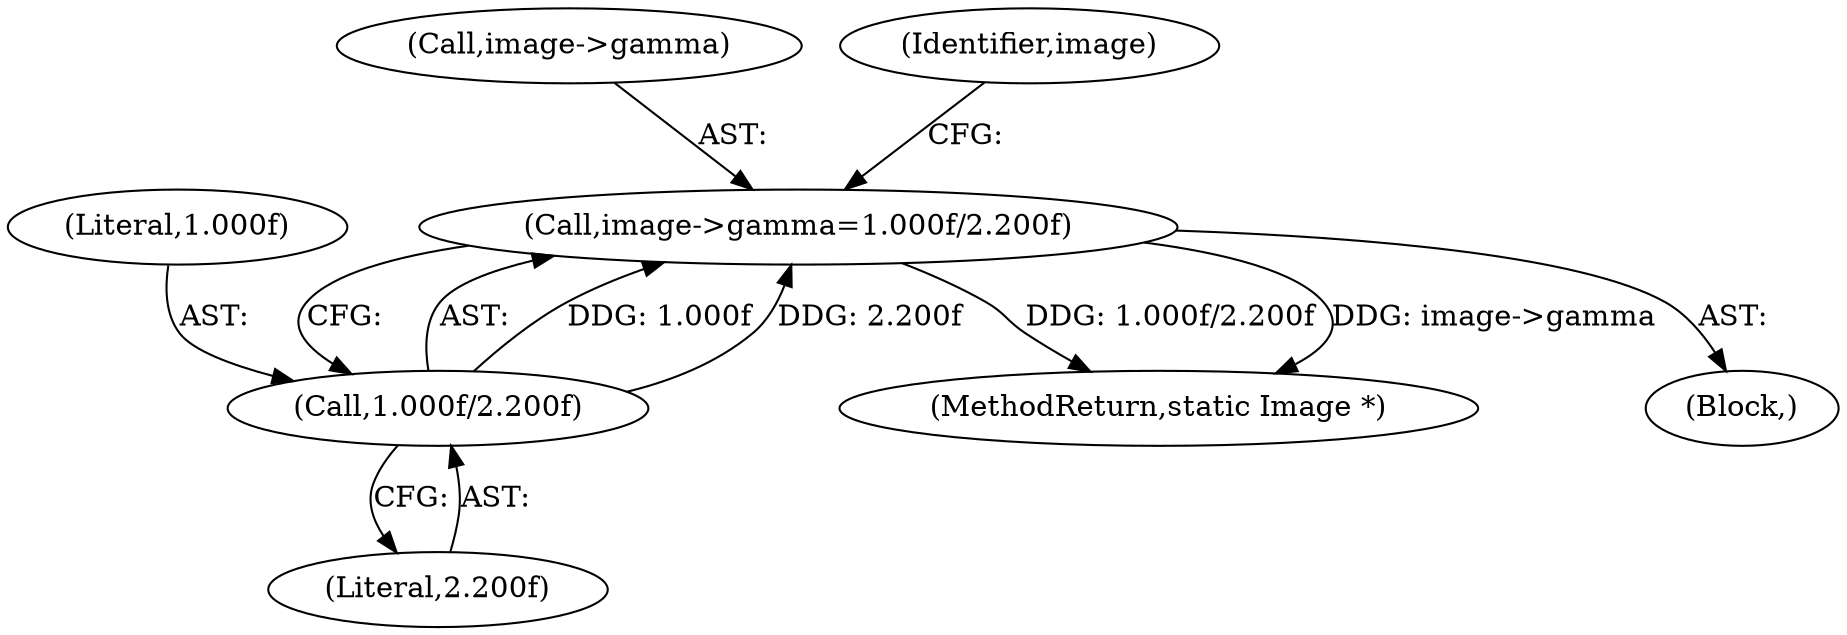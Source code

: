 digraph "0_ImageMagick_76efa969342568841ecf320b5a041685a6d24e0b@pointer" {
"1001416" [label="(Call,image->gamma=1.000f/2.200f)"];
"1001420" [label="(Call,1.000f/2.200f)"];
"1001422" [label="(Literal,2.200f)"];
"1002364" [label="(MethodReturn,static Image *)"];
"1001421" [label="(Literal,1.000f)"];
"1001417" [label="(Call,image->gamma)"];
"1001407" [label="(Block,)"];
"1001416" [label="(Call,image->gamma=1.000f/2.200f)"];
"1001427" [label="(Identifier,image)"];
"1001420" [label="(Call,1.000f/2.200f)"];
"1001416" -> "1001407"  [label="AST: "];
"1001416" -> "1001420"  [label="CFG: "];
"1001417" -> "1001416"  [label="AST: "];
"1001420" -> "1001416"  [label="AST: "];
"1001427" -> "1001416"  [label="CFG: "];
"1001416" -> "1002364"  [label="DDG: image->gamma"];
"1001416" -> "1002364"  [label="DDG: 1.000f/2.200f"];
"1001420" -> "1001416"  [label="DDG: 1.000f"];
"1001420" -> "1001416"  [label="DDG: 2.200f"];
"1001420" -> "1001422"  [label="CFG: "];
"1001421" -> "1001420"  [label="AST: "];
"1001422" -> "1001420"  [label="AST: "];
}
